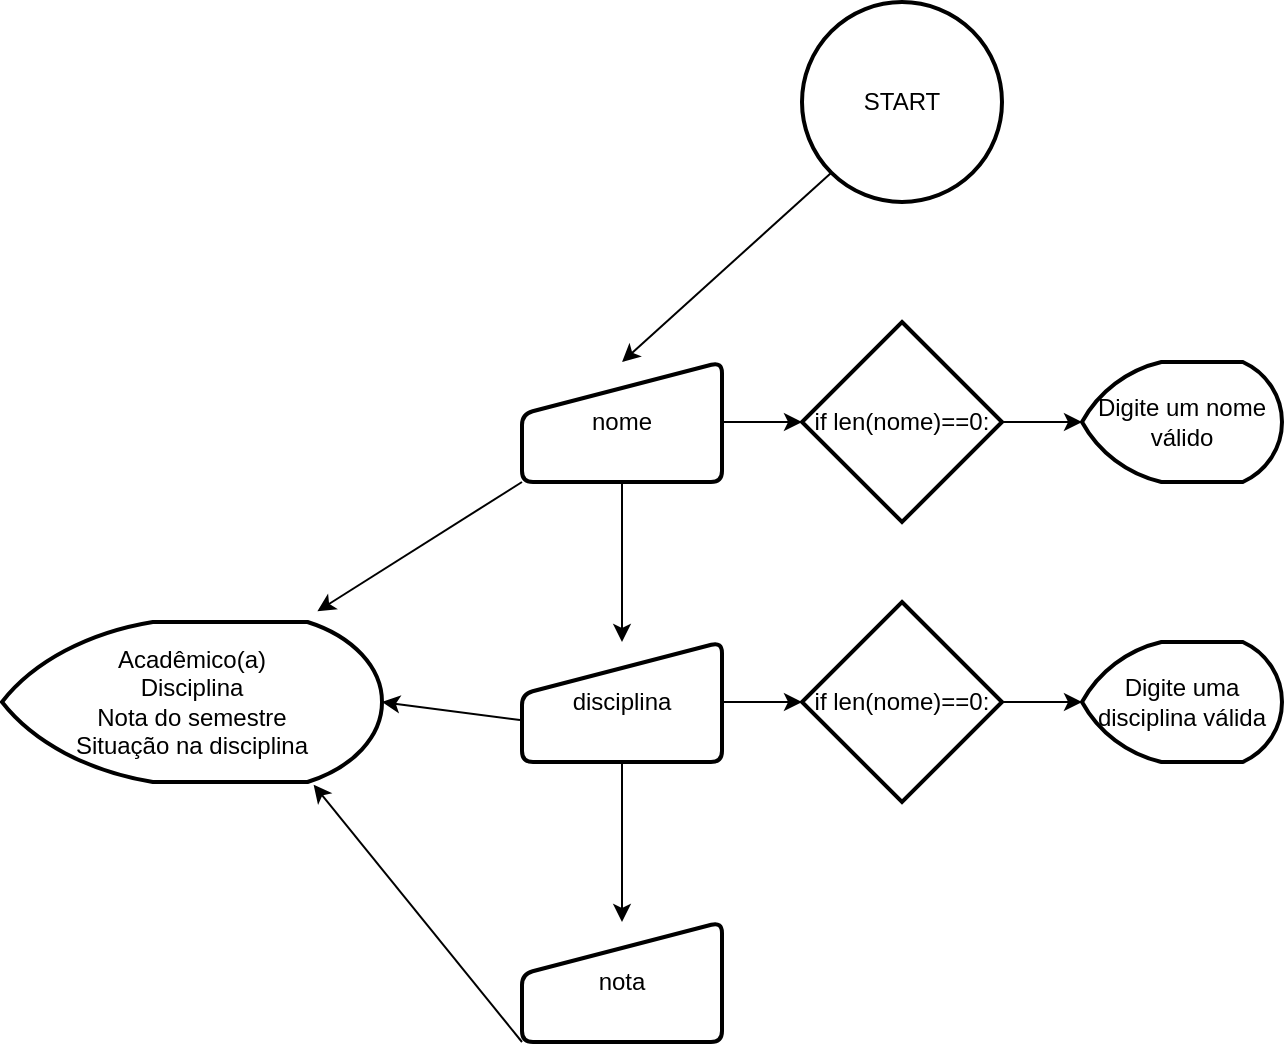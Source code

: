 <mxfile version="17.3.0" type="device"><diagram id="29zU1csFXbYCdmJFaRbN" name="Page-1"><mxGraphModel dx="1349" dy="614" grid="1" gridSize="10" guides="1" tooltips="1" connect="1" arrows="1" fold="1" page="1" pageScale="1" pageWidth="827" pageHeight="1169" math="0" shadow="0"><root><mxCell id="0"/><mxCell id="1" parent="0"/><mxCell id="UqS1IG7aeKiyJB9eME1v-1" value="START" style="strokeWidth=2;html=1;shape=mxgraph.flowchart.start_2;whiteSpace=wrap;" parent="1" vertex="1"><mxGeometry x="200" y="40" width="100" height="100" as="geometry"/></mxCell><mxCell id="UqS1IG7aeKiyJB9eME1v-2" value="nome" style="html=1;strokeWidth=2;shape=manualInput;whiteSpace=wrap;rounded=1;size=26;arcSize=11;" parent="1" vertex="1"><mxGeometry x="60" y="220" width="100" height="60" as="geometry"/></mxCell><mxCell id="UqS1IG7aeKiyJB9eME1v-3" value="disciplina" style="html=1;strokeWidth=2;shape=manualInput;whiteSpace=wrap;rounded=1;size=26;arcSize=11;" parent="1" vertex="1"><mxGeometry x="60" y="360" width="100" height="60" as="geometry"/></mxCell><mxCell id="UqS1IG7aeKiyJB9eME1v-4" value="nota" style="html=1;strokeWidth=2;shape=manualInput;whiteSpace=wrap;rounded=1;size=26;arcSize=11;" parent="1" vertex="1"><mxGeometry x="60" y="500" width="100" height="60" as="geometry"/></mxCell><mxCell id="UqS1IG7aeKiyJB9eME1v-10" value="" style="endArrow=classic;html=1;rounded=0;entryX=0.5;entryY=0;entryDx=0;entryDy=0;exitX=0.145;exitY=0.855;exitDx=0;exitDy=0;exitPerimeter=0;" parent="1" source="UqS1IG7aeKiyJB9eME1v-1" target="UqS1IG7aeKiyJB9eME1v-2" edge="1"><mxGeometry width="50" height="50" relative="1" as="geometry"><mxPoint x="210" y="150" as="sourcePoint"/><mxPoint x="120" y="210" as="targetPoint"/></mxGeometry></mxCell><mxCell id="_4l9YxlZB4EifGq-tpv9-1" value="" style="endArrow=classic;html=1;rounded=0;exitX=0.5;exitY=1;exitDx=0;exitDy=0;entryX=0.5;entryY=0;entryDx=0;entryDy=0;" edge="1" parent="1" source="UqS1IG7aeKiyJB9eME1v-2" target="UqS1IG7aeKiyJB9eME1v-3"><mxGeometry width="50" height="50" relative="1" as="geometry"><mxPoint x="200" y="480" as="sourcePoint"/><mxPoint x="250" y="430" as="targetPoint"/></mxGeometry></mxCell><mxCell id="_4l9YxlZB4EifGq-tpv9-2" value="" style="endArrow=classic;html=1;rounded=0;exitX=0.5;exitY=1;exitDx=0;exitDy=0;entryX=0.5;entryY=0;entryDx=0;entryDy=0;" edge="1" parent="1" source="UqS1IG7aeKiyJB9eME1v-3" target="UqS1IG7aeKiyJB9eME1v-4"><mxGeometry width="50" height="50" relative="1" as="geometry"><mxPoint x="200" y="480" as="sourcePoint"/><mxPoint x="250" y="430" as="targetPoint"/></mxGeometry></mxCell><mxCell id="_4l9YxlZB4EifGq-tpv9-4" value="if len(nome)==0:" style="strokeWidth=2;html=1;shape=mxgraph.flowchart.decision;whiteSpace=wrap;" vertex="1" parent="1"><mxGeometry x="200" y="200" width="100" height="100" as="geometry"/></mxCell><mxCell id="_4l9YxlZB4EifGq-tpv9-5" value="Digite um nome válido" style="strokeWidth=2;html=1;shape=mxgraph.flowchart.display;whiteSpace=wrap;" vertex="1" parent="1"><mxGeometry x="340" y="220" width="100" height="60" as="geometry"/></mxCell><mxCell id="_4l9YxlZB4EifGq-tpv9-6" value="if len(nome)==0:" style="strokeWidth=2;html=1;shape=mxgraph.flowchart.decision;whiteSpace=wrap;" vertex="1" parent="1"><mxGeometry x="200" y="340" width="100" height="100" as="geometry"/></mxCell><mxCell id="_4l9YxlZB4EifGq-tpv9-8" value="Digite uma disciplina válida" style="strokeWidth=2;html=1;shape=mxgraph.flowchart.display;whiteSpace=wrap;" vertex="1" parent="1"><mxGeometry x="340" y="360" width="100" height="60" as="geometry"/></mxCell><mxCell id="_4l9YxlZB4EifGq-tpv9-9" value="" style="endArrow=classic;html=1;rounded=0;exitX=1;exitY=0.5;exitDx=0;exitDy=0;entryX=0;entryY=0.5;entryDx=0;entryDy=0;entryPerimeter=0;" edge="1" parent="1" source="UqS1IG7aeKiyJB9eME1v-2" target="_4l9YxlZB4EifGq-tpv9-4"><mxGeometry width="50" height="50" relative="1" as="geometry"><mxPoint x="200" y="480" as="sourcePoint"/><mxPoint x="250" y="430" as="targetPoint"/></mxGeometry></mxCell><mxCell id="_4l9YxlZB4EifGq-tpv9-10" value="" style="endArrow=classic;html=1;rounded=0;exitX=1;exitY=0.5;exitDx=0;exitDy=0;exitPerimeter=0;entryX=0;entryY=0.5;entryDx=0;entryDy=0;entryPerimeter=0;" edge="1" parent="1" source="_4l9YxlZB4EifGq-tpv9-4" target="_4l9YxlZB4EifGq-tpv9-5"><mxGeometry width="50" height="50" relative="1" as="geometry"><mxPoint x="200" y="480" as="sourcePoint"/><mxPoint x="250" y="430" as="targetPoint"/></mxGeometry></mxCell><mxCell id="_4l9YxlZB4EifGq-tpv9-11" value="" style="endArrow=classic;html=1;rounded=0;exitX=1;exitY=0.5;exitDx=0;exitDy=0;entryX=0;entryY=0.5;entryDx=0;entryDy=0;entryPerimeter=0;" edge="1" parent="1" source="UqS1IG7aeKiyJB9eME1v-3" target="_4l9YxlZB4EifGq-tpv9-6"><mxGeometry width="50" height="50" relative="1" as="geometry"><mxPoint x="200" y="480" as="sourcePoint"/><mxPoint x="250" y="430" as="targetPoint"/></mxGeometry></mxCell><mxCell id="_4l9YxlZB4EifGq-tpv9-12" value="" style="endArrow=classic;html=1;rounded=0;exitX=1;exitY=0.5;exitDx=0;exitDy=0;exitPerimeter=0;" edge="1" parent="1" source="_4l9YxlZB4EifGq-tpv9-6" target="_4l9YxlZB4EifGq-tpv9-8"><mxGeometry width="50" height="50" relative="1" as="geometry"><mxPoint x="200" y="480" as="sourcePoint"/><mxPoint x="250" y="430" as="targetPoint"/></mxGeometry></mxCell><mxCell id="_4l9YxlZB4EifGq-tpv9-14" value="" style="endArrow=classic;html=1;rounded=0;exitX=0;exitY=1;exitDx=0;exitDy=0;entryX=0.83;entryY=-0.067;entryDx=0;entryDy=0;entryPerimeter=0;" edge="1" parent="1" source="UqS1IG7aeKiyJB9eME1v-2" target="_4l9YxlZB4EifGq-tpv9-18"><mxGeometry width="50" height="50" relative="1" as="geometry"><mxPoint x="200" y="480" as="sourcePoint"/><mxPoint x="10" y="640" as="targetPoint"/></mxGeometry></mxCell><mxCell id="_4l9YxlZB4EifGq-tpv9-16" value="" style="endArrow=classic;html=1;rounded=0;exitX=-0.01;exitY=0.65;exitDx=0;exitDy=0;entryX=1;entryY=0.5;entryDx=0;entryDy=0;entryPerimeter=0;exitPerimeter=0;" edge="1" parent="1" source="UqS1IG7aeKiyJB9eME1v-3" target="_4l9YxlZB4EifGq-tpv9-18"><mxGeometry width="50" height="50" relative="1" as="geometry"><mxPoint x="60" y="430" as="sourcePoint"/><mxPoint x="40" y="640" as="targetPoint"/></mxGeometry></mxCell><mxCell id="_4l9YxlZB4EifGq-tpv9-17" value="" style="endArrow=classic;html=1;rounded=0;exitX=0;exitY=1;exitDx=0;exitDy=0;entryX=0.82;entryY=1.017;entryDx=0;entryDy=0;entryPerimeter=0;" edge="1" parent="1" source="UqS1IG7aeKiyJB9eME1v-4" target="_4l9YxlZB4EifGq-tpv9-18"><mxGeometry width="50" height="50" relative="1" as="geometry"><mxPoint x="200" y="480" as="sourcePoint"/><mxPoint x="60" y="640" as="targetPoint"/></mxGeometry></mxCell><mxCell id="_4l9YxlZB4EifGq-tpv9-18" value="Acadêmico(a)&lt;br&gt;Disciplina&lt;br&gt;Nota do semestre&lt;br&gt;Situação na disciplina" style="strokeWidth=2;html=1;shape=mxgraph.flowchart.display;whiteSpace=wrap;" vertex="1" parent="1"><mxGeometry x="-200" y="350" width="190" height="80" as="geometry"/></mxCell></root></mxGraphModel></diagram></mxfile>